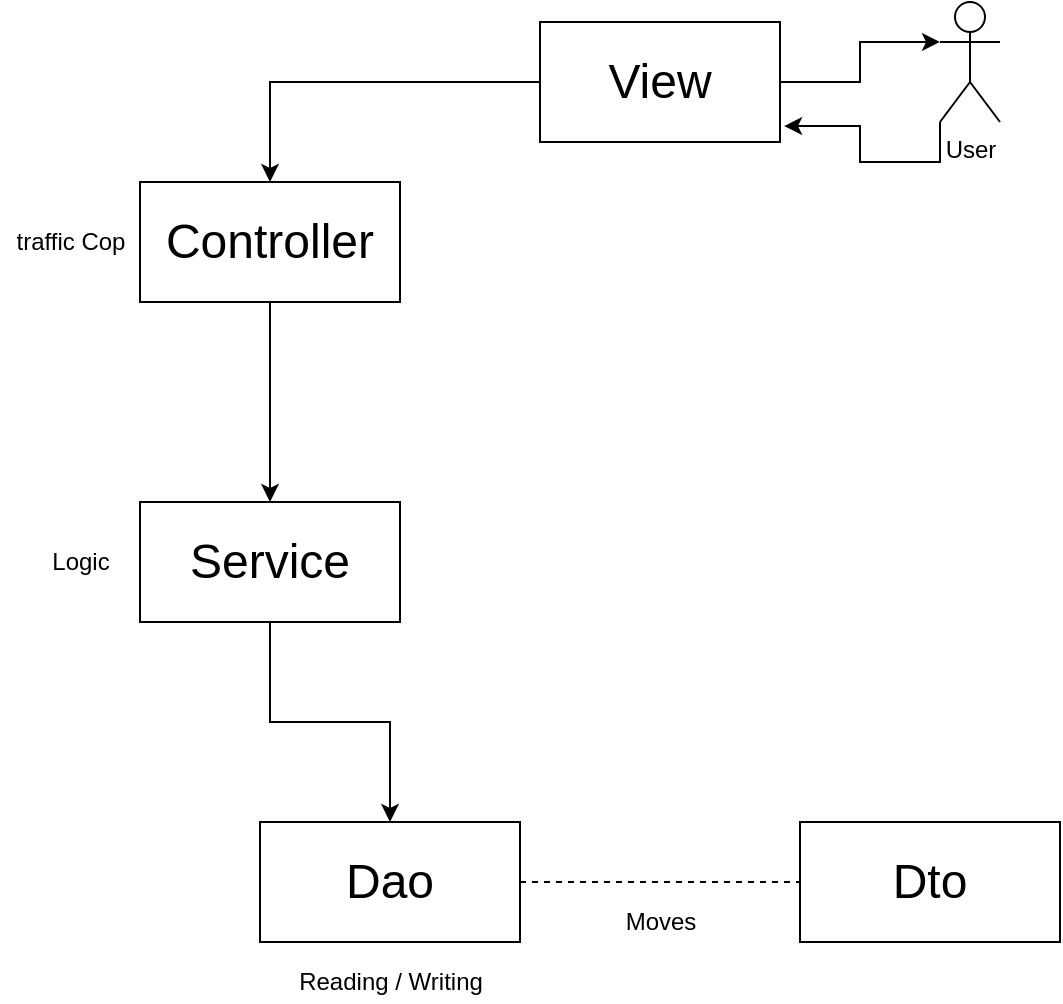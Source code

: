 <mxfile version="13.7.5" type="github">
  <diagram id="9KgpTZD4uMQfnQKI8dGZ" name="Page-1">
    <mxGraphModel dx="1422" dy="804" grid="1" gridSize="10" guides="1" tooltips="1" connect="1" arrows="1" fold="1" page="1" pageScale="1" pageWidth="850" pageHeight="1100" math="0" shadow="0">
      <root>
        <mxCell id="0" />
        <mxCell id="1" parent="0" />
        <mxCell id="0AksLhcni9e4ZNzQ4QQ--13" style="edgeStyle=orthogonalEdgeStyle;rounded=0;orthogonalLoop=1;jettySize=auto;html=1;exitX=0;exitY=1;exitDx=0;exitDy=0;exitPerimeter=0;entryX=1.017;entryY=0.867;entryDx=0;entryDy=0;entryPerimeter=0;" parent="1" source="0AksLhcni9e4ZNzQ4QQ--1" target="0AksLhcni9e4ZNzQ4QQ--2" edge="1">
          <mxGeometry relative="1" as="geometry" />
        </mxCell>
        <mxCell id="0AksLhcni9e4ZNzQ4QQ--1" value="User" style="shape=umlActor;verticalLabelPosition=bottom;verticalAlign=top;html=1;outlineConnect=0;" parent="1" vertex="1">
          <mxGeometry x="650" y="100" width="30" height="60" as="geometry" />
        </mxCell>
        <mxCell id="0AksLhcni9e4ZNzQ4QQ--9" style="edgeStyle=orthogonalEdgeStyle;rounded=0;orthogonalLoop=1;jettySize=auto;html=1;exitX=1;exitY=0.5;exitDx=0;exitDy=0;entryX=0;entryY=0.333;entryDx=0;entryDy=0;entryPerimeter=0;" parent="1" source="0AksLhcni9e4ZNzQ4QQ--2" target="0AksLhcni9e4ZNzQ4QQ--1" edge="1">
          <mxGeometry relative="1" as="geometry" />
        </mxCell>
        <mxCell id="0AksLhcni9e4ZNzQ4QQ--10" style="edgeStyle=orthogonalEdgeStyle;rounded=0;orthogonalLoop=1;jettySize=auto;html=1;exitX=0;exitY=0.5;exitDx=0;exitDy=0;entryX=0.5;entryY=0;entryDx=0;entryDy=0;" parent="1" source="0AksLhcni9e4ZNzQ4QQ--2" target="0AksLhcni9e4ZNzQ4QQ--3" edge="1">
          <mxGeometry relative="1" as="geometry" />
        </mxCell>
        <mxCell id="0AksLhcni9e4ZNzQ4QQ--2" value="&lt;font style=&quot;font-size: 24px&quot;&gt;View&lt;/font&gt;" style="rounded=0;whiteSpace=wrap;html=1;" parent="1" vertex="1">
          <mxGeometry x="450" y="110" width="120" height="60" as="geometry" />
        </mxCell>
        <mxCell id="0AksLhcni9e4ZNzQ4QQ--8" style="edgeStyle=orthogonalEdgeStyle;rounded=0;orthogonalLoop=1;jettySize=auto;html=1;exitX=0.5;exitY=1;exitDx=0;exitDy=0;entryX=0.5;entryY=0;entryDx=0;entryDy=0;" parent="1" source="0AksLhcni9e4ZNzQ4QQ--3" target="0AksLhcni9e4ZNzQ4QQ--4" edge="1">
          <mxGeometry relative="1" as="geometry" />
        </mxCell>
        <mxCell id="0AksLhcni9e4ZNzQ4QQ--3" value="&lt;font style=&quot;font-size: 24px&quot;&gt;Controller&lt;/font&gt;" style="rounded=0;whiteSpace=wrap;html=1;" parent="1" vertex="1">
          <mxGeometry x="250" y="190" width="130" height="60" as="geometry" />
        </mxCell>
        <mxCell id="0AksLhcni9e4ZNzQ4QQ--7" style="edgeStyle=orthogonalEdgeStyle;rounded=0;orthogonalLoop=1;jettySize=auto;html=1;exitX=0.5;exitY=1;exitDx=0;exitDy=0;" parent="1" source="0AksLhcni9e4ZNzQ4QQ--4" target="0AksLhcni9e4ZNzQ4QQ--5" edge="1">
          <mxGeometry relative="1" as="geometry" />
        </mxCell>
        <mxCell id="0AksLhcni9e4ZNzQ4QQ--4" value="&lt;font style=&quot;font-size: 24px&quot;&gt;Service&lt;/font&gt;" style="rounded=0;whiteSpace=wrap;html=1;" parent="1" vertex="1">
          <mxGeometry x="250" y="350" width="130" height="60" as="geometry" />
        </mxCell>
        <mxCell id="0AksLhcni9e4ZNzQ4QQ--5" value="&lt;font style=&quot;font-size: 24px&quot;&gt;Dao&lt;/font&gt;" style="rounded=0;whiteSpace=wrap;html=1;" parent="1" vertex="1">
          <mxGeometry x="310" y="510" width="130" height="60" as="geometry" />
        </mxCell>
        <mxCell id="0AksLhcni9e4ZNzQ4QQ--6" value="&lt;font style=&quot;font-size: 24px&quot;&gt;Dto&lt;/font&gt;" style="rounded=0;whiteSpace=wrap;html=1;" parent="1" vertex="1">
          <mxGeometry x="580" y="510" width="130" height="60" as="geometry" />
        </mxCell>
        <mxCell id="0AksLhcni9e4ZNzQ4QQ--16" value="" style="endArrow=none;dashed=1;html=1;exitX=1;exitY=0.5;exitDx=0;exitDy=0;entryX=0;entryY=0.5;entryDx=0;entryDy=0;" parent="1" source="0AksLhcni9e4ZNzQ4QQ--5" target="0AksLhcni9e4ZNzQ4QQ--6" edge="1">
          <mxGeometry width="50" height="50" relative="1" as="geometry">
            <mxPoint x="470" y="520" as="sourcePoint" />
            <mxPoint x="520" y="470" as="targetPoint" />
          </mxGeometry>
        </mxCell>
        <mxCell id="0AksLhcni9e4ZNzQ4QQ--17" value="Moves" style="text;html=1;align=center;verticalAlign=middle;resizable=0;points=[];autosize=1;" parent="1" vertex="1">
          <mxGeometry x="485" y="550" width="50" height="20" as="geometry" />
        </mxCell>
        <mxCell id="0AksLhcni9e4ZNzQ4QQ--18" value="Reading / Writing" style="text;html=1;align=center;verticalAlign=middle;resizable=0;points=[];autosize=1;" parent="1" vertex="1">
          <mxGeometry x="320" y="580" width="110" height="20" as="geometry" />
        </mxCell>
        <mxCell id="0AksLhcni9e4ZNzQ4QQ--19" value="Logic" style="text;html=1;align=center;verticalAlign=middle;resizable=0;points=[];autosize=1;" parent="1" vertex="1">
          <mxGeometry x="200" y="370" width="40" height="20" as="geometry" />
        </mxCell>
        <mxCell id="0AksLhcni9e4ZNzQ4QQ--20" value="traffic Cop" style="text;html=1;align=center;verticalAlign=middle;resizable=0;points=[];autosize=1;" parent="1" vertex="1">
          <mxGeometry x="180" y="210" width="70" height="20" as="geometry" />
        </mxCell>
      </root>
    </mxGraphModel>
  </diagram>
</mxfile>

